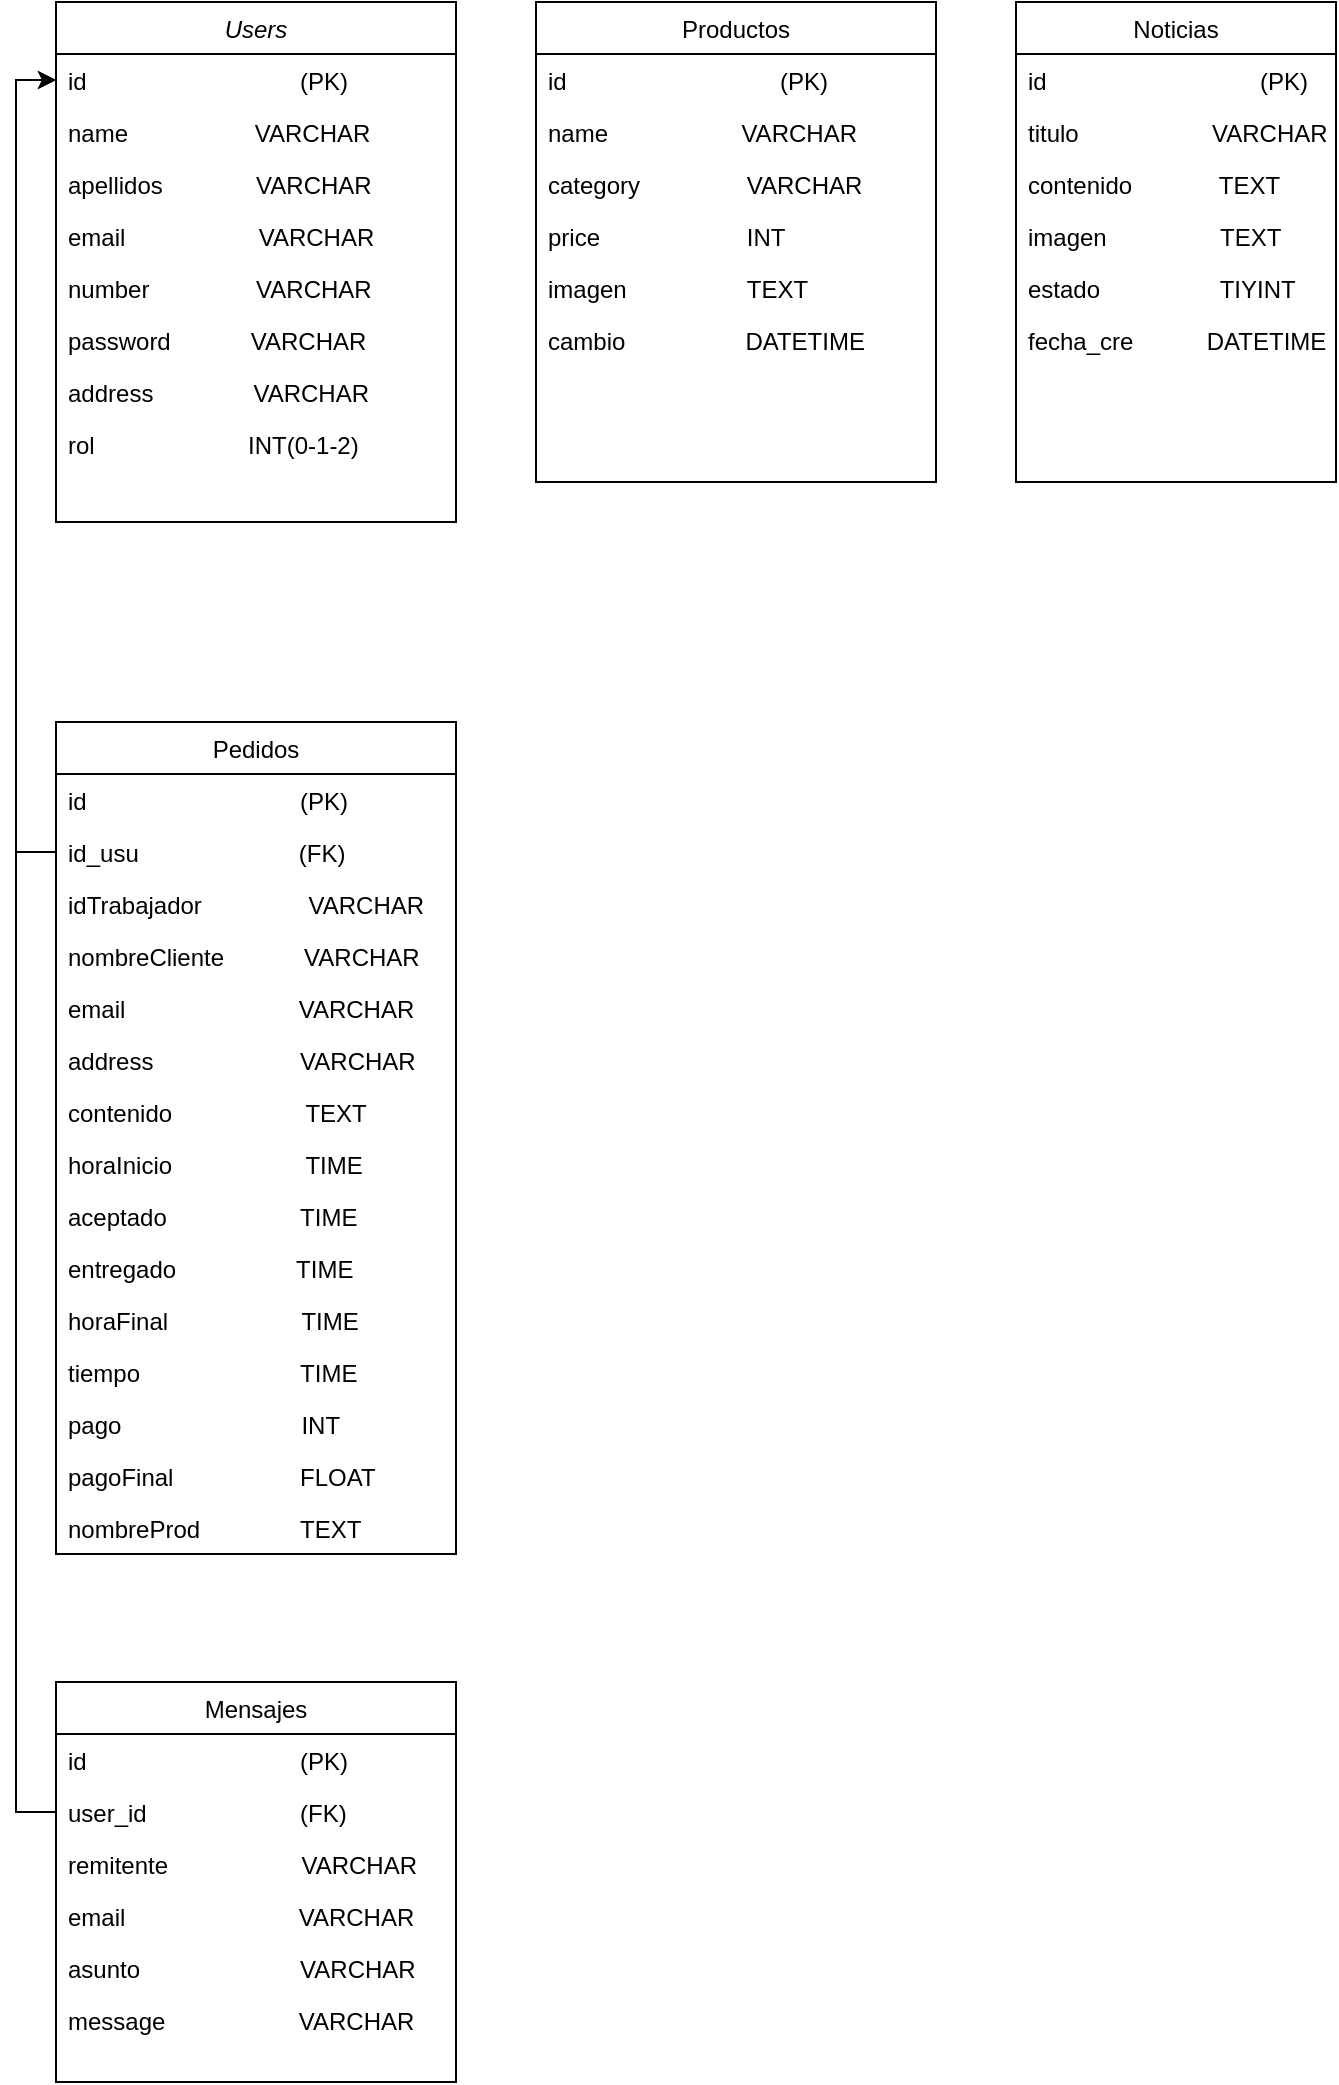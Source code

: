 <mxfile version="25.0.3">
  <diagram id="C5RBs43oDa-KdzZeNtuy" name="Page-1">
    <mxGraphModel dx="1393" dy="763" grid="1" gridSize="10" guides="1" tooltips="1" connect="1" arrows="1" fold="1" page="1" pageScale="1" pageWidth="827" pageHeight="1169" math="0" shadow="0">
      <root>
        <mxCell id="WIyWlLk6GJQsqaUBKTNV-0" />
        <mxCell id="WIyWlLk6GJQsqaUBKTNV-1" parent="WIyWlLk6GJQsqaUBKTNV-0" />
        <mxCell id="zkfFHV4jXpPFQw0GAbJ--0" value="Users" style="swimlane;fontStyle=2;align=center;verticalAlign=top;childLayout=stackLayout;horizontal=1;startSize=26;horizontalStack=0;resizeParent=1;resizeLast=0;collapsible=1;marginBottom=0;rounded=0;shadow=0;strokeWidth=1;" parent="WIyWlLk6GJQsqaUBKTNV-1" vertex="1">
          <mxGeometry x="120" y="80" width="200" height="260" as="geometry">
            <mxRectangle x="230" y="140" width="160" height="26" as="alternateBounds" />
          </mxGeometry>
        </mxCell>
        <mxCell id="zkfFHV4jXpPFQw0GAbJ--1" value="id                                (PK)" style="text;align=left;verticalAlign=top;spacingLeft=4;spacingRight=4;overflow=hidden;rotatable=0;points=[[0,0.5],[1,0.5]];portConstraint=eastwest;" parent="zkfFHV4jXpPFQw0GAbJ--0" vertex="1">
          <mxGeometry y="26" width="200" height="26" as="geometry" />
        </mxCell>
        <mxCell id="zkfFHV4jXpPFQw0GAbJ--2" value="name                   VARCHAR" style="text;align=left;verticalAlign=top;spacingLeft=4;spacingRight=4;overflow=hidden;rotatable=0;points=[[0,0.5],[1,0.5]];portConstraint=eastwest;rounded=0;shadow=0;html=0;" parent="zkfFHV4jXpPFQw0GAbJ--0" vertex="1">
          <mxGeometry y="52" width="200" height="26" as="geometry" />
        </mxCell>
        <mxCell id="Z0rXgGYiGldxyPr4_l6f-1" value="apellidos              VARCHAR" style="text;align=left;verticalAlign=top;spacingLeft=4;spacingRight=4;overflow=hidden;rotatable=0;points=[[0,0.5],[1,0.5]];portConstraint=eastwest;rounded=0;shadow=0;html=0;" vertex="1" parent="zkfFHV4jXpPFQw0GAbJ--0">
          <mxGeometry y="78" width="200" height="26" as="geometry" />
        </mxCell>
        <mxCell id="Z0rXgGYiGldxyPr4_l6f-3" value="email                    VARCHAR" style="text;align=left;verticalAlign=top;spacingLeft=4;spacingRight=4;overflow=hidden;rotatable=0;points=[[0,0.5],[1,0.5]];portConstraint=eastwest;rounded=0;shadow=0;html=0;" vertex="1" parent="zkfFHV4jXpPFQw0GAbJ--0">
          <mxGeometry y="104" width="200" height="26" as="geometry" />
        </mxCell>
        <mxCell id="Z0rXgGYiGldxyPr4_l6f-4" value="number                VARCHAR" style="text;align=left;verticalAlign=top;spacingLeft=4;spacingRight=4;overflow=hidden;rotatable=0;points=[[0,0.5],[1,0.5]];portConstraint=eastwest;rounded=0;shadow=0;html=0;" vertex="1" parent="zkfFHV4jXpPFQw0GAbJ--0">
          <mxGeometry y="130" width="200" height="26" as="geometry" />
        </mxCell>
        <mxCell id="Z0rXgGYiGldxyPr4_l6f-5" value="password            VARCHAR" style="text;align=left;verticalAlign=top;spacingLeft=4;spacingRight=4;overflow=hidden;rotatable=0;points=[[0,0.5],[1,0.5]];portConstraint=eastwest;rounded=0;shadow=0;html=0;" vertex="1" parent="zkfFHV4jXpPFQw0GAbJ--0">
          <mxGeometry y="156" width="200" height="26" as="geometry" />
        </mxCell>
        <mxCell id="Z0rXgGYiGldxyPr4_l6f-6" value="address               VARCHAR" style="text;align=left;verticalAlign=top;spacingLeft=4;spacingRight=4;overflow=hidden;rotatable=0;points=[[0,0.5],[1,0.5]];portConstraint=eastwest;rounded=0;shadow=0;html=0;" vertex="1" parent="zkfFHV4jXpPFQw0GAbJ--0">
          <mxGeometry y="182" width="200" height="26" as="geometry" />
        </mxCell>
        <mxCell id="zkfFHV4jXpPFQw0GAbJ--3" value="rol                       INT(0-1-2)" style="text;align=left;verticalAlign=top;spacingLeft=4;spacingRight=4;overflow=hidden;rotatable=0;points=[[0,0.5],[1,0.5]];portConstraint=eastwest;rounded=0;shadow=0;html=0;" parent="zkfFHV4jXpPFQw0GAbJ--0" vertex="1">
          <mxGeometry y="208" width="200" height="26" as="geometry" />
        </mxCell>
        <mxCell id="Z0rXgGYiGldxyPr4_l6f-2" style="text;align=left;verticalAlign=top;spacingLeft=4;spacingRight=4;overflow=hidden;rotatable=0;points=[[0,0.5],[1,0.5]];portConstraint=eastwest;rounded=0;shadow=0;html=0;" vertex="1" parent="zkfFHV4jXpPFQw0GAbJ--0">
          <mxGeometry y="234" width="200" height="26" as="geometry" />
        </mxCell>
        <mxCell id="zkfFHV4jXpPFQw0GAbJ--17" value="Productos" style="swimlane;fontStyle=0;align=center;verticalAlign=top;childLayout=stackLayout;horizontal=1;startSize=26;horizontalStack=0;resizeParent=1;resizeLast=0;collapsible=1;marginBottom=0;rounded=0;shadow=0;strokeWidth=1;" parent="WIyWlLk6GJQsqaUBKTNV-1" vertex="1">
          <mxGeometry x="360" y="80" width="200" height="240" as="geometry">
            <mxRectangle x="550" y="140" width="160" height="26" as="alternateBounds" />
          </mxGeometry>
        </mxCell>
        <mxCell id="zkfFHV4jXpPFQw0GAbJ--18" value="id                                (PK)" style="text;align=left;verticalAlign=top;spacingLeft=4;spacingRight=4;overflow=hidden;rotatable=0;points=[[0,0.5],[1,0.5]];portConstraint=eastwest;" parent="zkfFHV4jXpPFQw0GAbJ--17" vertex="1">
          <mxGeometry y="26" width="200" height="26" as="geometry" />
        </mxCell>
        <mxCell id="zkfFHV4jXpPFQw0GAbJ--19" value="name                    VARCHAR" style="text;align=left;verticalAlign=top;spacingLeft=4;spacingRight=4;overflow=hidden;rotatable=0;points=[[0,0.5],[1,0.5]];portConstraint=eastwest;rounded=0;shadow=0;html=0;" parent="zkfFHV4jXpPFQw0GAbJ--17" vertex="1">
          <mxGeometry y="52" width="200" height="26" as="geometry" />
        </mxCell>
        <mxCell id="zkfFHV4jXpPFQw0GAbJ--20" value="category                VARCHAR" style="text;align=left;verticalAlign=top;spacingLeft=4;spacingRight=4;overflow=hidden;rotatable=0;points=[[0,0.5],[1,0.5]];portConstraint=eastwest;rounded=0;shadow=0;html=0;" parent="zkfFHV4jXpPFQw0GAbJ--17" vertex="1">
          <mxGeometry y="78" width="200" height="26" as="geometry" />
        </mxCell>
        <mxCell id="Z0rXgGYiGldxyPr4_l6f-8" value="price                      INT" style="text;align=left;verticalAlign=top;spacingLeft=4;spacingRight=4;overflow=hidden;rotatable=0;points=[[0,0.5],[1,0.5]];portConstraint=eastwest;rounded=0;shadow=0;html=0;" vertex="1" parent="zkfFHV4jXpPFQw0GAbJ--17">
          <mxGeometry y="104" width="200" height="26" as="geometry" />
        </mxCell>
        <mxCell id="zkfFHV4jXpPFQw0GAbJ--21" value="imagen                  TEXT" style="text;align=left;verticalAlign=top;spacingLeft=4;spacingRight=4;overflow=hidden;rotatable=0;points=[[0,0.5],[1,0.5]];portConstraint=eastwest;rounded=0;shadow=0;html=0;" parent="zkfFHV4jXpPFQw0GAbJ--17" vertex="1">
          <mxGeometry y="130" width="200" height="26" as="geometry" />
        </mxCell>
        <mxCell id="zkfFHV4jXpPFQw0GAbJ--22" value="cambio                  DATETIME" style="text;align=left;verticalAlign=top;spacingLeft=4;spacingRight=4;overflow=hidden;rotatable=0;points=[[0,0.5],[1,0.5]];portConstraint=eastwest;rounded=0;shadow=0;html=0;" parent="zkfFHV4jXpPFQw0GAbJ--17" vertex="1">
          <mxGeometry y="156" width="200" height="26" as="geometry" />
        </mxCell>
        <mxCell id="Z0rXgGYiGldxyPr4_l6f-10" value="Noticias" style="swimlane;fontStyle=0;align=center;verticalAlign=top;childLayout=stackLayout;horizontal=1;startSize=26;horizontalStack=0;resizeParent=1;resizeLast=0;collapsible=1;marginBottom=0;rounded=0;shadow=0;strokeWidth=1;" vertex="1" parent="WIyWlLk6GJQsqaUBKTNV-1">
          <mxGeometry x="600" y="80" width="160" height="240" as="geometry">
            <mxRectangle x="550" y="140" width="160" height="26" as="alternateBounds" />
          </mxGeometry>
        </mxCell>
        <mxCell id="Z0rXgGYiGldxyPr4_l6f-11" value="id                                (PK)" style="text;align=left;verticalAlign=top;spacingLeft=4;spacingRight=4;overflow=hidden;rotatable=0;points=[[0,0.5],[1,0.5]];portConstraint=eastwest;" vertex="1" parent="Z0rXgGYiGldxyPr4_l6f-10">
          <mxGeometry y="26" width="160" height="26" as="geometry" />
        </mxCell>
        <mxCell id="Z0rXgGYiGldxyPr4_l6f-12" value="titulo                    VARCHAR" style="text;align=left;verticalAlign=top;spacingLeft=4;spacingRight=4;overflow=hidden;rotatable=0;points=[[0,0.5],[1,0.5]];portConstraint=eastwest;rounded=0;shadow=0;html=0;" vertex="1" parent="Z0rXgGYiGldxyPr4_l6f-10">
          <mxGeometry y="52" width="160" height="26" as="geometry" />
        </mxCell>
        <mxCell id="Z0rXgGYiGldxyPr4_l6f-13" value="contenido             TEXT" style="text;align=left;verticalAlign=top;spacingLeft=4;spacingRight=4;overflow=hidden;rotatable=0;points=[[0,0.5],[1,0.5]];portConstraint=eastwest;rounded=0;shadow=0;html=0;" vertex="1" parent="Z0rXgGYiGldxyPr4_l6f-10">
          <mxGeometry y="78" width="160" height="26" as="geometry" />
        </mxCell>
        <mxCell id="Z0rXgGYiGldxyPr4_l6f-15" value="imagen                 TEXT" style="text;align=left;verticalAlign=top;spacingLeft=4;spacingRight=4;overflow=hidden;rotatable=0;points=[[0,0.5],[1,0.5]];portConstraint=eastwest;rounded=0;shadow=0;html=0;" vertex="1" parent="Z0rXgGYiGldxyPr4_l6f-10">
          <mxGeometry y="104" width="160" height="26" as="geometry" />
        </mxCell>
        <mxCell id="Z0rXgGYiGldxyPr4_l6f-14" value="estado                  TIYINT" style="text;align=left;verticalAlign=top;spacingLeft=4;spacingRight=4;overflow=hidden;rotatable=0;points=[[0,0.5],[1,0.5]];portConstraint=eastwest;rounded=0;shadow=0;html=0;" vertex="1" parent="Z0rXgGYiGldxyPr4_l6f-10">
          <mxGeometry y="130" width="160" height="26" as="geometry" />
        </mxCell>
        <mxCell id="Z0rXgGYiGldxyPr4_l6f-16" value="fecha_cre           DATETIME" style="text;align=left;verticalAlign=top;spacingLeft=4;spacingRight=4;overflow=hidden;rotatable=0;points=[[0,0.5],[1,0.5]];portConstraint=eastwest;rounded=0;shadow=0;html=0;" vertex="1" parent="Z0rXgGYiGldxyPr4_l6f-10">
          <mxGeometry y="156" width="160" height="84" as="geometry" />
        </mxCell>
        <mxCell id="Z0rXgGYiGldxyPr4_l6f-17" value="Pedidos" style="swimlane;fontStyle=0;align=center;verticalAlign=top;childLayout=stackLayout;horizontal=1;startSize=26;horizontalStack=0;resizeParent=1;resizeLast=0;collapsible=1;marginBottom=0;rounded=0;shadow=0;strokeWidth=1;" vertex="1" parent="WIyWlLk6GJQsqaUBKTNV-1">
          <mxGeometry x="120" y="440" width="200" height="416" as="geometry">
            <mxRectangle x="550" y="140" width="160" height="26" as="alternateBounds" />
          </mxGeometry>
        </mxCell>
        <mxCell id="Z0rXgGYiGldxyPr4_l6f-18" value="id                                (PK)" style="text;align=left;verticalAlign=top;spacingLeft=4;spacingRight=4;overflow=hidden;rotatable=0;points=[[0,0.5],[1,0.5]];portConstraint=eastwest;" vertex="1" parent="Z0rXgGYiGldxyPr4_l6f-17">
          <mxGeometry y="26" width="200" height="26" as="geometry" />
        </mxCell>
        <mxCell id="Z0rXgGYiGldxyPr4_l6f-19" value="id_usu                        (FK)" style="text;align=left;verticalAlign=top;spacingLeft=4;spacingRight=4;overflow=hidden;rotatable=0;points=[[0,0.5],[1,0.5]];portConstraint=eastwest;rounded=0;shadow=0;html=0;" vertex="1" parent="Z0rXgGYiGldxyPr4_l6f-17">
          <mxGeometry y="52" width="200" height="26" as="geometry" />
        </mxCell>
        <mxCell id="Z0rXgGYiGldxyPr4_l6f-20" value="idTrabajador                VARCHAR" style="text;align=left;verticalAlign=top;spacingLeft=4;spacingRight=4;overflow=hidden;rotatable=0;points=[[0,0.5],[1,0.5]];portConstraint=eastwest;rounded=0;shadow=0;html=0;" vertex="1" parent="Z0rXgGYiGldxyPr4_l6f-17">
          <mxGeometry y="78" width="200" height="26" as="geometry" />
        </mxCell>
        <mxCell id="Z0rXgGYiGldxyPr4_l6f-21" value="nombreCliente            VARCHAR" style="text;align=left;verticalAlign=top;spacingLeft=4;spacingRight=4;overflow=hidden;rotatable=0;points=[[0,0.5],[1,0.5]];portConstraint=eastwest;rounded=0;shadow=0;html=0;" vertex="1" parent="Z0rXgGYiGldxyPr4_l6f-17">
          <mxGeometry y="104" width="200" height="26" as="geometry" />
        </mxCell>
        <mxCell id="Z0rXgGYiGldxyPr4_l6f-22" value="email                          VARCHAR" style="text;align=left;verticalAlign=top;spacingLeft=4;spacingRight=4;overflow=hidden;rotatable=0;points=[[0,0.5],[1,0.5]];portConstraint=eastwest;rounded=0;shadow=0;html=0;" vertex="1" parent="Z0rXgGYiGldxyPr4_l6f-17">
          <mxGeometry y="130" width="200" height="26" as="geometry" />
        </mxCell>
        <mxCell id="Z0rXgGYiGldxyPr4_l6f-23" value="address                      VARCHAR" style="text;align=left;verticalAlign=top;spacingLeft=4;spacingRight=4;overflow=hidden;rotatable=0;points=[[0,0.5],[1,0.5]];portConstraint=eastwest;rounded=0;shadow=0;html=0;" vertex="1" parent="Z0rXgGYiGldxyPr4_l6f-17">
          <mxGeometry y="156" width="200" height="26" as="geometry" />
        </mxCell>
        <mxCell id="Z0rXgGYiGldxyPr4_l6f-28" value="contenido                    TEXT    " style="text;align=left;verticalAlign=top;spacingLeft=4;spacingRight=4;overflow=hidden;rotatable=0;points=[[0,0.5],[1,0.5]];portConstraint=eastwest;rounded=0;shadow=0;html=0;" vertex="1" parent="Z0rXgGYiGldxyPr4_l6f-17">
          <mxGeometry y="182" width="200" height="26" as="geometry" />
        </mxCell>
        <mxCell id="Z0rXgGYiGldxyPr4_l6f-27" value="horaInicio                    TIME" style="text;align=left;verticalAlign=top;spacingLeft=4;spacingRight=4;overflow=hidden;rotatable=0;points=[[0,0.5],[1,0.5]];portConstraint=eastwest;rounded=0;shadow=0;html=0;" vertex="1" parent="Z0rXgGYiGldxyPr4_l6f-17">
          <mxGeometry y="208" width="200" height="26" as="geometry" />
        </mxCell>
        <mxCell id="Z0rXgGYiGldxyPr4_l6f-26" value="aceptado                    TIME" style="text;align=left;verticalAlign=top;spacingLeft=4;spacingRight=4;overflow=hidden;rotatable=0;points=[[0,0.5],[1,0.5]];portConstraint=eastwest;rounded=0;shadow=0;html=0;" vertex="1" parent="Z0rXgGYiGldxyPr4_l6f-17">
          <mxGeometry y="234" width="200" height="26" as="geometry" />
        </mxCell>
        <mxCell id="Z0rXgGYiGldxyPr4_l6f-25" value="entregado                  TIME" style="text;align=left;verticalAlign=top;spacingLeft=4;spacingRight=4;overflow=hidden;rotatable=0;points=[[0,0.5],[1,0.5]];portConstraint=eastwest;rounded=0;shadow=0;html=0;" vertex="1" parent="Z0rXgGYiGldxyPr4_l6f-17">
          <mxGeometry y="260" width="200" height="26" as="geometry" />
        </mxCell>
        <mxCell id="Z0rXgGYiGldxyPr4_l6f-24" value="horaFinal                    TIME" style="text;align=left;verticalAlign=top;spacingLeft=4;spacingRight=4;overflow=hidden;rotatable=0;points=[[0,0.5],[1,0.5]];portConstraint=eastwest;rounded=0;shadow=0;html=0;" vertex="1" parent="Z0rXgGYiGldxyPr4_l6f-17">
          <mxGeometry y="286" width="200" height="26" as="geometry" />
        </mxCell>
        <mxCell id="Z0rXgGYiGldxyPr4_l6f-32" value="tiempo                        TIME" style="text;align=left;verticalAlign=top;spacingLeft=4;spacingRight=4;overflow=hidden;rotatable=0;points=[[0,0.5],[1,0.5]];portConstraint=eastwest;rounded=0;shadow=0;html=0;" vertex="1" parent="Z0rXgGYiGldxyPr4_l6f-17">
          <mxGeometry y="312" width="200" height="26" as="geometry" />
        </mxCell>
        <mxCell id="Z0rXgGYiGldxyPr4_l6f-31" value="pago                           INT" style="text;align=left;verticalAlign=top;spacingLeft=4;spacingRight=4;overflow=hidden;rotatable=0;points=[[0,0.5],[1,0.5]];portConstraint=eastwest;rounded=0;shadow=0;html=0;" vertex="1" parent="Z0rXgGYiGldxyPr4_l6f-17">
          <mxGeometry y="338" width="200" height="26" as="geometry" />
        </mxCell>
        <mxCell id="Z0rXgGYiGldxyPr4_l6f-30" value="pagoFinal                   FLOAT    " style="text;align=left;verticalAlign=top;spacingLeft=4;spacingRight=4;overflow=hidden;rotatable=0;points=[[0,0.5],[1,0.5]];portConstraint=eastwest;rounded=0;shadow=0;html=0;" vertex="1" parent="Z0rXgGYiGldxyPr4_l6f-17">
          <mxGeometry y="364" width="200" height="26" as="geometry" />
        </mxCell>
        <mxCell id="Z0rXgGYiGldxyPr4_l6f-29" value="nombreProd               TEXT" style="text;align=left;verticalAlign=top;spacingLeft=4;spacingRight=4;overflow=hidden;rotatable=0;points=[[0,0.5],[1,0.5]];portConstraint=eastwest;rounded=0;shadow=0;html=0;" vertex="1" parent="Z0rXgGYiGldxyPr4_l6f-17">
          <mxGeometry y="390" width="200" height="26" as="geometry" />
        </mxCell>
        <mxCell id="Z0rXgGYiGldxyPr4_l6f-33" value="Mensajes" style="swimlane;fontStyle=0;align=center;verticalAlign=top;childLayout=stackLayout;horizontal=1;startSize=26;horizontalStack=0;resizeParent=1;resizeLast=0;collapsible=1;marginBottom=0;rounded=0;shadow=0;strokeWidth=1;" vertex="1" parent="WIyWlLk6GJQsqaUBKTNV-1">
          <mxGeometry x="120" y="920" width="200" height="200" as="geometry">
            <mxRectangle x="550" y="140" width="160" height="26" as="alternateBounds" />
          </mxGeometry>
        </mxCell>
        <mxCell id="Z0rXgGYiGldxyPr4_l6f-34" value="id                                (PK)" style="text;align=left;verticalAlign=top;spacingLeft=4;spacingRight=4;overflow=hidden;rotatable=0;points=[[0,0.5],[1,0.5]];portConstraint=eastwest;" vertex="1" parent="Z0rXgGYiGldxyPr4_l6f-33">
          <mxGeometry y="26" width="200" height="26" as="geometry" />
        </mxCell>
        <mxCell id="Z0rXgGYiGldxyPr4_l6f-35" value="user_id                       (FK)" style="text;align=left;verticalAlign=top;spacingLeft=4;spacingRight=4;overflow=hidden;rotatable=0;points=[[0,0.5],[1,0.5]];portConstraint=eastwest;rounded=0;shadow=0;html=0;" vertex="1" parent="Z0rXgGYiGldxyPr4_l6f-33">
          <mxGeometry y="52" width="200" height="26" as="geometry" />
        </mxCell>
        <mxCell id="Z0rXgGYiGldxyPr4_l6f-36" value="remitente                    VARCHAR" style="text;align=left;verticalAlign=top;spacingLeft=4;spacingRight=4;overflow=hidden;rotatable=0;points=[[0,0.5],[1,0.5]];portConstraint=eastwest;rounded=0;shadow=0;html=0;" vertex="1" parent="Z0rXgGYiGldxyPr4_l6f-33">
          <mxGeometry y="78" width="200" height="26" as="geometry" />
        </mxCell>
        <mxCell id="Z0rXgGYiGldxyPr4_l6f-37" value="email                          VARCHAR" style="text;align=left;verticalAlign=top;spacingLeft=4;spacingRight=4;overflow=hidden;rotatable=0;points=[[0,0.5],[1,0.5]];portConstraint=eastwest;rounded=0;shadow=0;html=0;" vertex="1" parent="Z0rXgGYiGldxyPr4_l6f-33">
          <mxGeometry y="104" width="200" height="26" as="geometry" />
        </mxCell>
        <mxCell id="Z0rXgGYiGldxyPr4_l6f-38" value="asunto                        VARCHAR" style="text;align=left;verticalAlign=top;spacingLeft=4;spacingRight=4;overflow=hidden;rotatable=0;points=[[0,0.5],[1,0.5]];portConstraint=eastwest;rounded=0;shadow=0;html=0;" vertex="1" parent="Z0rXgGYiGldxyPr4_l6f-33">
          <mxGeometry y="130" width="200" height="26" as="geometry" />
        </mxCell>
        <mxCell id="Z0rXgGYiGldxyPr4_l6f-39" value="message                    VARCHAR" style="text;align=left;verticalAlign=top;spacingLeft=4;spacingRight=4;overflow=hidden;rotatable=0;points=[[0,0.5],[1,0.5]];portConstraint=eastwest;rounded=0;shadow=0;html=0;" vertex="1" parent="Z0rXgGYiGldxyPr4_l6f-33">
          <mxGeometry y="156" width="200" height="24" as="geometry" />
        </mxCell>
        <mxCell id="Z0rXgGYiGldxyPr4_l6f-41" style="edgeStyle=orthogonalEdgeStyle;rounded=0;orthogonalLoop=1;jettySize=auto;html=1;exitX=0;exitY=0.5;exitDx=0;exitDy=0;entryX=0;entryY=0.5;entryDx=0;entryDy=0;" edge="1" parent="WIyWlLk6GJQsqaUBKTNV-1" source="Z0rXgGYiGldxyPr4_l6f-19" target="zkfFHV4jXpPFQw0GAbJ--1">
          <mxGeometry relative="1" as="geometry" />
        </mxCell>
        <mxCell id="Z0rXgGYiGldxyPr4_l6f-42" style="edgeStyle=orthogonalEdgeStyle;rounded=0;orthogonalLoop=1;jettySize=auto;html=1;exitX=0;exitY=0.5;exitDx=0;exitDy=0;entryX=0;entryY=0.5;entryDx=0;entryDy=0;" edge="1" parent="WIyWlLk6GJQsqaUBKTNV-1" source="Z0rXgGYiGldxyPr4_l6f-35" target="zkfFHV4jXpPFQw0GAbJ--1">
          <mxGeometry relative="1" as="geometry" />
        </mxCell>
      </root>
    </mxGraphModel>
  </diagram>
</mxfile>
